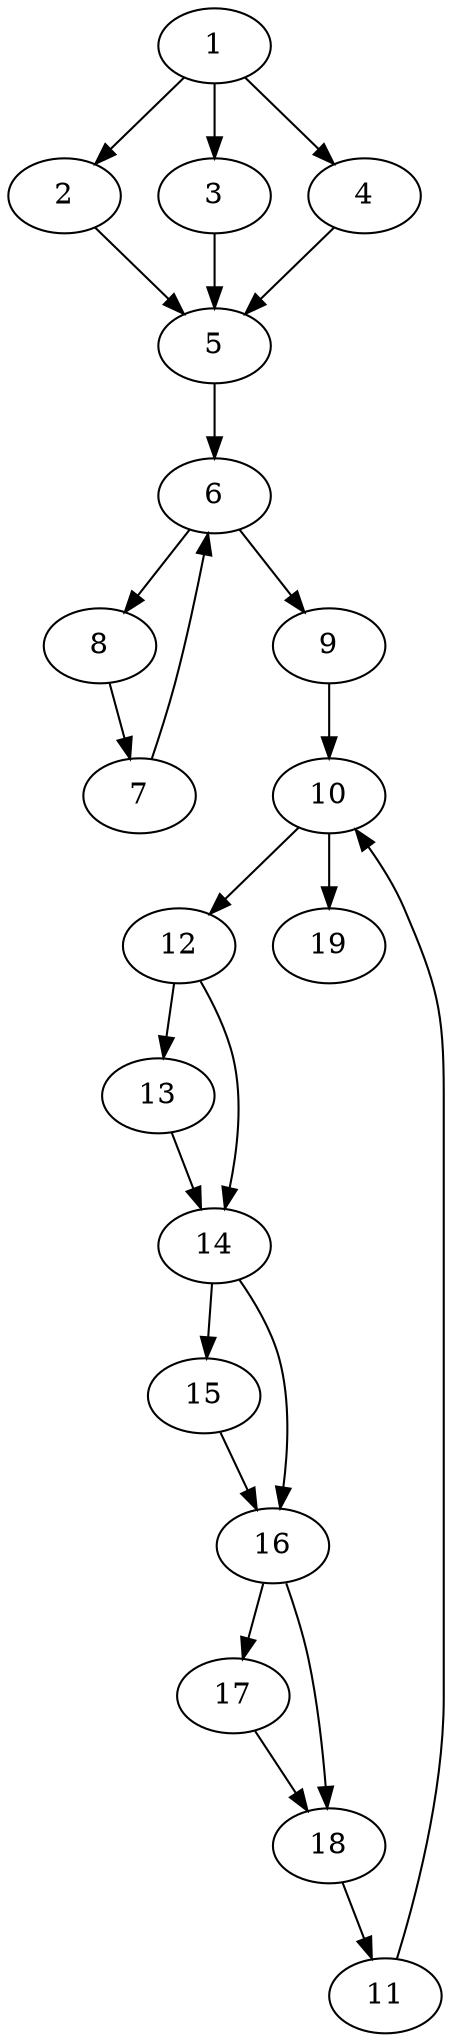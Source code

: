 Digraph G {
	1 -> 2;
	1 -> 3;
	1 -> 4;
	2 -> 5;
	3 -> 5;
	4 -> 5;
	5 -> 6;
	6 -> 8;
	6 -> 9;
	7 -> 6;
	8 -> 7;
	9 -> 10;
	10 -> 12;
	10 -> 19;
	11 -> 10;
	12 -> 13;
	12 -> 14;
	13 -> 14;
	14 -> 15;
	14 -> 16;
	15 -> 16;
	16 -> 17;
	16 -> 18;
	17 -> 18;
	18 -> 11;
} 